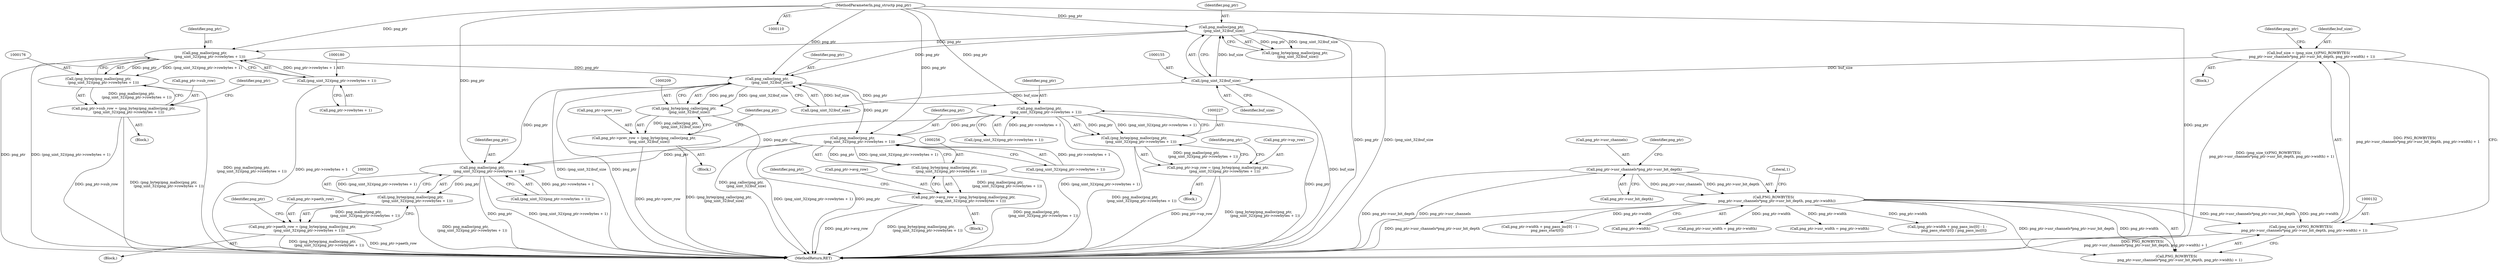 digraph "0_Chrome_7f3d85b096f66870a15b37c2f40b219b2e292693_34@API" {
"1000177" [label="(Call,png_malloc(png_ptr,\n         (png_uint_32)(png_ptr->rowbytes + 1)))"];
"1000152" [label="(Call,png_malloc(png_ptr,\n     (png_uint_32)buf_size))"];
"1000111" [label="(MethodParameterIn,png_structp png_ptr)"];
"1000154" [label="(Call,(png_uint_32)buf_size)"];
"1000129" [label="(Call,buf_size = (png_size_t)(PNG_ROWBYTES(\n      png_ptr->usr_channels*png_ptr->usr_bit_depth, png_ptr->width) + 1))"];
"1000131" [label="(Call,(png_size_t)(PNG_ROWBYTES(\n      png_ptr->usr_channels*png_ptr->usr_bit_depth, png_ptr->width) + 1))"];
"1000134" [label="(Call,PNG_ROWBYTES(\n      png_ptr->usr_channels*png_ptr->usr_bit_depth, png_ptr->width))"];
"1000135" [label="(Call,png_ptr->usr_channels*png_ptr->usr_bit_depth)"];
"1000179" [label="(Call,(png_uint_32)(png_ptr->rowbytes + 1))"];
"1000175" [label="(Call,(png_bytep)png_malloc(png_ptr,\n         (png_uint_32)(png_ptr->rowbytes + 1)))"];
"1000171" [label="(Call,png_ptr->sub_row = (png_bytep)png_malloc(png_ptr,\n         (png_uint_32)(png_ptr->rowbytes + 1)))"];
"1000210" [label="(Call,png_calloc(png_ptr,\n         (png_uint_32)buf_size))"];
"1000208" [label="(Call,(png_bytep)png_calloc(png_ptr,\n         (png_uint_32)buf_size))"];
"1000204" [label="(Call,png_ptr->prev_row = (png_bytep)png_calloc(png_ptr,\n         (png_uint_32)buf_size))"];
"1000228" [label="(Call,png_malloc(png_ptr,\n            (png_uint_32)(png_ptr->rowbytes + 1)))"];
"1000226" [label="(Call,(png_bytep)png_malloc(png_ptr,\n            (png_uint_32)(png_ptr->rowbytes + 1)))"];
"1000222" [label="(Call,png_ptr->up_row = (png_bytep)png_malloc(png_ptr,\n            (png_uint_32)(png_ptr->rowbytes + 1)))"];
"1000257" [label="(Call,png_malloc(png_ptr,\n            (png_uint_32)(png_ptr->rowbytes + 1)))"];
"1000255" [label="(Call,(png_bytep)png_malloc(png_ptr,\n            (png_uint_32)(png_ptr->rowbytes + 1)))"];
"1000251" [label="(Call,png_ptr->avg_row = (png_bytep)png_malloc(png_ptr,\n            (png_uint_32)(png_ptr->rowbytes + 1)))"];
"1000286" [label="(Call,png_malloc(png_ptr,\n            (png_uint_32)(png_ptr->rowbytes + 1)))"];
"1000284" [label="(Call,(png_bytep)png_malloc(png_ptr,\n            (png_uint_32)(png_ptr->rowbytes + 1)))"];
"1000280" [label="(Call,png_ptr->paeth_row = (png_bytep)png_malloc(png_ptr,\n            (png_uint_32)(png_ptr->rowbytes + 1)))"];
"1000281" [label="(Call,png_ptr->paeth_row)"];
"1000175" [label="(Call,(png_bytep)png_malloc(png_ptr,\n         (png_uint_32)(png_ptr->rowbytes + 1)))"];
"1000226" [label="(Call,(png_bytep)png_malloc(png_ptr,\n            (png_uint_32)(png_ptr->rowbytes + 1)))"];
"1000154" [label="(Call,(png_uint_32)buf_size)"];
"1000259" [label="(Call,(png_uint_32)(png_ptr->rowbytes + 1))"];
"1000228" [label="(Call,png_malloc(png_ptr,\n            (png_uint_32)(png_ptr->rowbytes + 1)))"];
"1000409" [label="(MethodReturn,RET)"];
"1000142" [label="(Call,png_ptr->width)"];
"1000153" [label="(Identifier,png_ptr)"];
"1000156" [label="(Identifier,buf_size)"];
"1000136" [label="(Call,png_ptr->usr_channels)"];
"1000251" [label="(Call,png_ptr->avg_row = (png_bytep)png_malloc(png_ptr,\n            (png_uint_32)(png_ptr->rowbytes + 1)))"];
"1000170" [label="(Block,)"];
"1000203" [label="(Block,)"];
"1000129" [label="(Call,buf_size = (png_size_t)(PNG_ROWBYTES(\n      png_ptr->usr_channels*png_ptr->usr_bit_depth, png_ptr->width) + 1))"];
"1000135" [label="(Call,png_ptr->usr_channels*png_ptr->usr_bit_depth)"];
"1000284" [label="(Call,(png_bytep)png_malloc(png_ptr,\n            (png_uint_32)(png_ptr->rowbytes + 1)))"];
"1000177" [label="(Call,png_malloc(png_ptr,\n         (png_uint_32)(png_ptr->rowbytes + 1)))"];
"1000172" [label="(Call,png_ptr->sub_row)"];
"1000150" [label="(Call,(png_bytep)png_malloc(png_ptr,\n     (png_uint_32)buf_size))"];
"1000223" [label="(Call,png_ptr->up_row)"];
"1000258" [label="(Identifier,png_ptr)"];
"1000257" [label="(Call,png_malloc(png_ptr,\n            (png_uint_32)(png_ptr->rowbytes + 1)))"];
"1000111" [label="(MethodParameterIn,png_structp png_ptr)"];
"1000240" [label="(Identifier,png_ptr)"];
"1000112" [label="(Block,)"];
"1000131" [label="(Call,(png_size_t)(PNG_ROWBYTES(\n      png_ptr->usr_channels*png_ptr->usr_bit_depth, png_ptr->width) + 1))"];
"1000382" [label="(Call,png_ptr->usr_width = png_ptr->width)"];
"1000222" [label="(Call,png_ptr->up_row = (png_bytep)png_malloc(png_ptr,\n            (png_uint_32)(png_ptr->rowbytes + 1)))"];
"1000133" [label="(Call,PNG_ROWBYTES(\n      png_ptr->usr_channels*png_ptr->usr_bit_depth, png_ptr->width) + 1)"];
"1000229" [label="(Identifier,png_ptr)"];
"1000252" [label="(Call,png_ptr->avg_row)"];
"1000280" [label="(Call,png_ptr->paeth_row = (png_bytep)png_malloc(png_ptr,\n            (png_uint_32)(png_ptr->rowbytes + 1)))"];
"1000134" [label="(Call,PNG_ROWBYTES(\n      png_ptr->usr_channels*png_ptr->usr_bit_depth, png_ptr->width))"];
"1000230" [label="(Call,(png_uint_32)(png_ptr->rowbytes + 1))"];
"1000366" [label="(Call,png_ptr->usr_width = png_ptr->width)"];
"1000211" [label="(Identifier,png_ptr)"];
"1000145" [label="(Literal,1)"];
"1000340" [label="(Call,(png_ptr->width + png_pass_inc[0] - 1 -\n            png_pass_start[0]) / png_pass_inc[0])"];
"1000221" [label="(Block,)"];
"1000287" [label="(Identifier,png_ptr)"];
"1000298" [label="(Identifier,png_ptr)"];
"1000189" [label="(Identifier,png_ptr)"];
"1000152" [label="(Call,png_malloc(png_ptr,\n     (png_uint_32)buf_size))"];
"1000341" [label="(Call,png_ptr->width + png_pass_inc[0] - 1 -\n            png_pass_start[0])"];
"1000178" [label="(Identifier,png_ptr)"];
"1000139" [label="(Call,png_ptr->usr_bit_depth)"];
"1000212" [label="(Call,(png_uint_32)buf_size)"];
"1000204" [label="(Call,png_ptr->prev_row = (png_bytep)png_calloc(png_ptr,\n         (png_uint_32)buf_size))"];
"1000269" [label="(Identifier,png_ptr)"];
"1000148" [label="(Identifier,png_ptr)"];
"1000288" [label="(Call,(png_uint_32)(png_ptr->rowbytes + 1))"];
"1000286" [label="(Call,png_malloc(png_ptr,\n            (png_uint_32)(png_ptr->rowbytes + 1)))"];
"1000171" [label="(Call,png_ptr->sub_row = (png_bytep)png_malloc(png_ptr,\n         (png_uint_32)(png_ptr->rowbytes + 1)))"];
"1000255" [label="(Call,(png_bytep)png_malloc(png_ptr,\n            (png_uint_32)(png_ptr->rowbytes + 1)))"];
"1000130" [label="(Identifier,buf_size)"];
"1000279" [label="(Block,)"];
"1000143" [label="(Identifier,png_ptr)"];
"1000250" [label="(Block,)"];
"1000181" [label="(Call,png_ptr->rowbytes + 1)"];
"1000208" [label="(Call,(png_bytep)png_calloc(png_ptr,\n         (png_uint_32)buf_size))"];
"1000218" [label="(Identifier,png_ptr)"];
"1000179" [label="(Call,(png_uint_32)(png_ptr->rowbytes + 1))"];
"1000205" [label="(Call,png_ptr->prev_row)"];
"1000210" [label="(Call,png_calloc(png_ptr,\n         (png_uint_32)buf_size))"];
"1000177" -> "1000175"  [label="AST: "];
"1000177" -> "1000179"  [label="CFG: "];
"1000178" -> "1000177"  [label="AST: "];
"1000179" -> "1000177"  [label="AST: "];
"1000175" -> "1000177"  [label="CFG: "];
"1000177" -> "1000409"  [label="DDG: png_ptr"];
"1000177" -> "1000409"  [label="DDG: (png_uint_32)(png_ptr->rowbytes + 1)"];
"1000177" -> "1000175"  [label="DDG: png_ptr"];
"1000177" -> "1000175"  [label="DDG: (png_uint_32)(png_ptr->rowbytes + 1)"];
"1000152" -> "1000177"  [label="DDG: png_ptr"];
"1000111" -> "1000177"  [label="DDG: png_ptr"];
"1000179" -> "1000177"  [label="DDG: png_ptr->rowbytes + 1"];
"1000177" -> "1000210"  [label="DDG: png_ptr"];
"1000152" -> "1000150"  [label="AST: "];
"1000152" -> "1000154"  [label="CFG: "];
"1000153" -> "1000152"  [label="AST: "];
"1000154" -> "1000152"  [label="AST: "];
"1000150" -> "1000152"  [label="CFG: "];
"1000152" -> "1000409"  [label="DDG: png_ptr"];
"1000152" -> "1000409"  [label="DDG: (png_uint_32)buf_size"];
"1000152" -> "1000150"  [label="DDG: png_ptr"];
"1000152" -> "1000150"  [label="DDG: (png_uint_32)buf_size"];
"1000111" -> "1000152"  [label="DDG: png_ptr"];
"1000154" -> "1000152"  [label="DDG: buf_size"];
"1000152" -> "1000210"  [label="DDG: png_ptr"];
"1000111" -> "1000110"  [label="AST: "];
"1000111" -> "1000409"  [label="DDG: png_ptr"];
"1000111" -> "1000210"  [label="DDG: png_ptr"];
"1000111" -> "1000228"  [label="DDG: png_ptr"];
"1000111" -> "1000257"  [label="DDG: png_ptr"];
"1000111" -> "1000286"  [label="DDG: png_ptr"];
"1000154" -> "1000156"  [label="CFG: "];
"1000155" -> "1000154"  [label="AST: "];
"1000156" -> "1000154"  [label="AST: "];
"1000154" -> "1000409"  [label="DDG: buf_size"];
"1000129" -> "1000154"  [label="DDG: buf_size"];
"1000154" -> "1000212"  [label="DDG: buf_size"];
"1000129" -> "1000112"  [label="AST: "];
"1000129" -> "1000131"  [label="CFG: "];
"1000130" -> "1000129"  [label="AST: "];
"1000131" -> "1000129"  [label="AST: "];
"1000148" -> "1000129"  [label="CFG: "];
"1000129" -> "1000409"  [label="DDG: (png_size_t)(PNG_ROWBYTES(\n      png_ptr->usr_channels*png_ptr->usr_bit_depth, png_ptr->width) + 1)"];
"1000131" -> "1000129"  [label="DDG: PNG_ROWBYTES(\n      png_ptr->usr_channels*png_ptr->usr_bit_depth, png_ptr->width) + 1"];
"1000131" -> "1000133"  [label="CFG: "];
"1000132" -> "1000131"  [label="AST: "];
"1000133" -> "1000131"  [label="AST: "];
"1000131" -> "1000409"  [label="DDG: PNG_ROWBYTES(\n      png_ptr->usr_channels*png_ptr->usr_bit_depth, png_ptr->width) + 1"];
"1000134" -> "1000131"  [label="DDG: png_ptr->usr_channels*png_ptr->usr_bit_depth"];
"1000134" -> "1000131"  [label="DDG: png_ptr->width"];
"1000134" -> "1000133"  [label="AST: "];
"1000134" -> "1000142"  [label="CFG: "];
"1000135" -> "1000134"  [label="AST: "];
"1000142" -> "1000134"  [label="AST: "];
"1000145" -> "1000134"  [label="CFG: "];
"1000134" -> "1000409"  [label="DDG: png_ptr->usr_channels*png_ptr->usr_bit_depth"];
"1000134" -> "1000133"  [label="DDG: png_ptr->usr_channels*png_ptr->usr_bit_depth"];
"1000134" -> "1000133"  [label="DDG: png_ptr->width"];
"1000135" -> "1000134"  [label="DDG: png_ptr->usr_channels"];
"1000135" -> "1000134"  [label="DDG: png_ptr->usr_bit_depth"];
"1000134" -> "1000340"  [label="DDG: png_ptr->width"];
"1000134" -> "1000341"  [label="DDG: png_ptr->width"];
"1000134" -> "1000366"  [label="DDG: png_ptr->width"];
"1000134" -> "1000382"  [label="DDG: png_ptr->width"];
"1000135" -> "1000139"  [label="CFG: "];
"1000136" -> "1000135"  [label="AST: "];
"1000139" -> "1000135"  [label="AST: "];
"1000143" -> "1000135"  [label="CFG: "];
"1000135" -> "1000409"  [label="DDG: png_ptr->usr_bit_depth"];
"1000135" -> "1000409"  [label="DDG: png_ptr->usr_channels"];
"1000179" -> "1000181"  [label="CFG: "];
"1000180" -> "1000179"  [label="AST: "];
"1000181" -> "1000179"  [label="AST: "];
"1000179" -> "1000409"  [label="DDG: png_ptr->rowbytes + 1"];
"1000175" -> "1000171"  [label="AST: "];
"1000176" -> "1000175"  [label="AST: "];
"1000171" -> "1000175"  [label="CFG: "];
"1000175" -> "1000409"  [label="DDG: png_malloc(png_ptr,\n         (png_uint_32)(png_ptr->rowbytes + 1))"];
"1000175" -> "1000171"  [label="DDG: png_malloc(png_ptr,\n         (png_uint_32)(png_ptr->rowbytes + 1))"];
"1000171" -> "1000170"  [label="AST: "];
"1000172" -> "1000171"  [label="AST: "];
"1000189" -> "1000171"  [label="CFG: "];
"1000171" -> "1000409"  [label="DDG: png_ptr->sub_row"];
"1000171" -> "1000409"  [label="DDG: (png_bytep)png_malloc(png_ptr,\n         (png_uint_32)(png_ptr->rowbytes + 1))"];
"1000210" -> "1000208"  [label="AST: "];
"1000210" -> "1000212"  [label="CFG: "];
"1000211" -> "1000210"  [label="AST: "];
"1000212" -> "1000210"  [label="AST: "];
"1000208" -> "1000210"  [label="CFG: "];
"1000210" -> "1000409"  [label="DDG: (png_uint_32)buf_size"];
"1000210" -> "1000409"  [label="DDG: png_ptr"];
"1000210" -> "1000208"  [label="DDG: png_ptr"];
"1000210" -> "1000208"  [label="DDG: (png_uint_32)buf_size"];
"1000212" -> "1000210"  [label="DDG: buf_size"];
"1000210" -> "1000228"  [label="DDG: png_ptr"];
"1000210" -> "1000257"  [label="DDG: png_ptr"];
"1000210" -> "1000286"  [label="DDG: png_ptr"];
"1000208" -> "1000204"  [label="AST: "];
"1000209" -> "1000208"  [label="AST: "];
"1000204" -> "1000208"  [label="CFG: "];
"1000208" -> "1000409"  [label="DDG: png_calloc(png_ptr,\n         (png_uint_32)buf_size)"];
"1000208" -> "1000204"  [label="DDG: png_calloc(png_ptr,\n         (png_uint_32)buf_size)"];
"1000204" -> "1000203"  [label="AST: "];
"1000205" -> "1000204"  [label="AST: "];
"1000218" -> "1000204"  [label="CFG: "];
"1000204" -> "1000409"  [label="DDG: (png_bytep)png_calloc(png_ptr,\n         (png_uint_32)buf_size)"];
"1000204" -> "1000409"  [label="DDG: png_ptr->prev_row"];
"1000228" -> "1000226"  [label="AST: "];
"1000228" -> "1000230"  [label="CFG: "];
"1000229" -> "1000228"  [label="AST: "];
"1000230" -> "1000228"  [label="AST: "];
"1000226" -> "1000228"  [label="CFG: "];
"1000228" -> "1000409"  [label="DDG: png_ptr"];
"1000228" -> "1000409"  [label="DDG: (png_uint_32)(png_ptr->rowbytes + 1)"];
"1000228" -> "1000226"  [label="DDG: png_ptr"];
"1000228" -> "1000226"  [label="DDG: (png_uint_32)(png_ptr->rowbytes + 1)"];
"1000230" -> "1000228"  [label="DDG: png_ptr->rowbytes + 1"];
"1000228" -> "1000257"  [label="DDG: png_ptr"];
"1000228" -> "1000286"  [label="DDG: png_ptr"];
"1000226" -> "1000222"  [label="AST: "];
"1000227" -> "1000226"  [label="AST: "];
"1000222" -> "1000226"  [label="CFG: "];
"1000226" -> "1000409"  [label="DDG: png_malloc(png_ptr,\n            (png_uint_32)(png_ptr->rowbytes + 1))"];
"1000226" -> "1000222"  [label="DDG: png_malloc(png_ptr,\n            (png_uint_32)(png_ptr->rowbytes + 1))"];
"1000222" -> "1000221"  [label="AST: "];
"1000223" -> "1000222"  [label="AST: "];
"1000240" -> "1000222"  [label="CFG: "];
"1000222" -> "1000409"  [label="DDG: png_ptr->up_row"];
"1000222" -> "1000409"  [label="DDG: (png_bytep)png_malloc(png_ptr,\n            (png_uint_32)(png_ptr->rowbytes + 1))"];
"1000257" -> "1000255"  [label="AST: "];
"1000257" -> "1000259"  [label="CFG: "];
"1000258" -> "1000257"  [label="AST: "];
"1000259" -> "1000257"  [label="AST: "];
"1000255" -> "1000257"  [label="CFG: "];
"1000257" -> "1000409"  [label="DDG: (png_uint_32)(png_ptr->rowbytes + 1)"];
"1000257" -> "1000409"  [label="DDG: png_ptr"];
"1000257" -> "1000255"  [label="DDG: png_ptr"];
"1000257" -> "1000255"  [label="DDG: (png_uint_32)(png_ptr->rowbytes + 1)"];
"1000259" -> "1000257"  [label="DDG: png_ptr->rowbytes + 1"];
"1000257" -> "1000286"  [label="DDG: png_ptr"];
"1000255" -> "1000251"  [label="AST: "];
"1000256" -> "1000255"  [label="AST: "];
"1000251" -> "1000255"  [label="CFG: "];
"1000255" -> "1000409"  [label="DDG: png_malloc(png_ptr,\n            (png_uint_32)(png_ptr->rowbytes + 1))"];
"1000255" -> "1000251"  [label="DDG: png_malloc(png_ptr,\n            (png_uint_32)(png_ptr->rowbytes + 1))"];
"1000251" -> "1000250"  [label="AST: "];
"1000252" -> "1000251"  [label="AST: "];
"1000269" -> "1000251"  [label="CFG: "];
"1000251" -> "1000409"  [label="DDG: (png_bytep)png_malloc(png_ptr,\n            (png_uint_32)(png_ptr->rowbytes + 1))"];
"1000251" -> "1000409"  [label="DDG: png_ptr->avg_row"];
"1000286" -> "1000284"  [label="AST: "];
"1000286" -> "1000288"  [label="CFG: "];
"1000287" -> "1000286"  [label="AST: "];
"1000288" -> "1000286"  [label="AST: "];
"1000284" -> "1000286"  [label="CFG: "];
"1000286" -> "1000409"  [label="DDG: png_ptr"];
"1000286" -> "1000409"  [label="DDG: (png_uint_32)(png_ptr->rowbytes + 1)"];
"1000286" -> "1000284"  [label="DDG: png_ptr"];
"1000286" -> "1000284"  [label="DDG: (png_uint_32)(png_ptr->rowbytes + 1)"];
"1000288" -> "1000286"  [label="DDG: png_ptr->rowbytes + 1"];
"1000284" -> "1000280"  [label="AST: "];
"1000285" -> "1000284"  [label="AST: "];
"1000280" -> "1000284"  [label="CFG: "];
"1000284" -> "1000409"  [label="DDG: png_malloc(png_ptr,\n            (png_uint_32)(png_ptr->rowbytes + 1))"];
"1000284" -> "1000280"  [label="DDG: png_malloc(png_ptr,\n            (png_uint_32)(png_ptr->rowbytes + 1))"];
"1000280" -> "1000279"  [label="AST: "];
"1000281" -> "1000280"  [label="AST: "];
"1000298" -> "1000280"  [label="CFG: "];
"1000280" -> "1000409"  [label="DDG: (png_bytep)png_malloc(png_ptr,\n            (png_uint_32)(png_ptr->rowbytes + 1))"];
"1000280" -> "1000409"  [label="DDG: png_ptr->paeth_row"];
}
